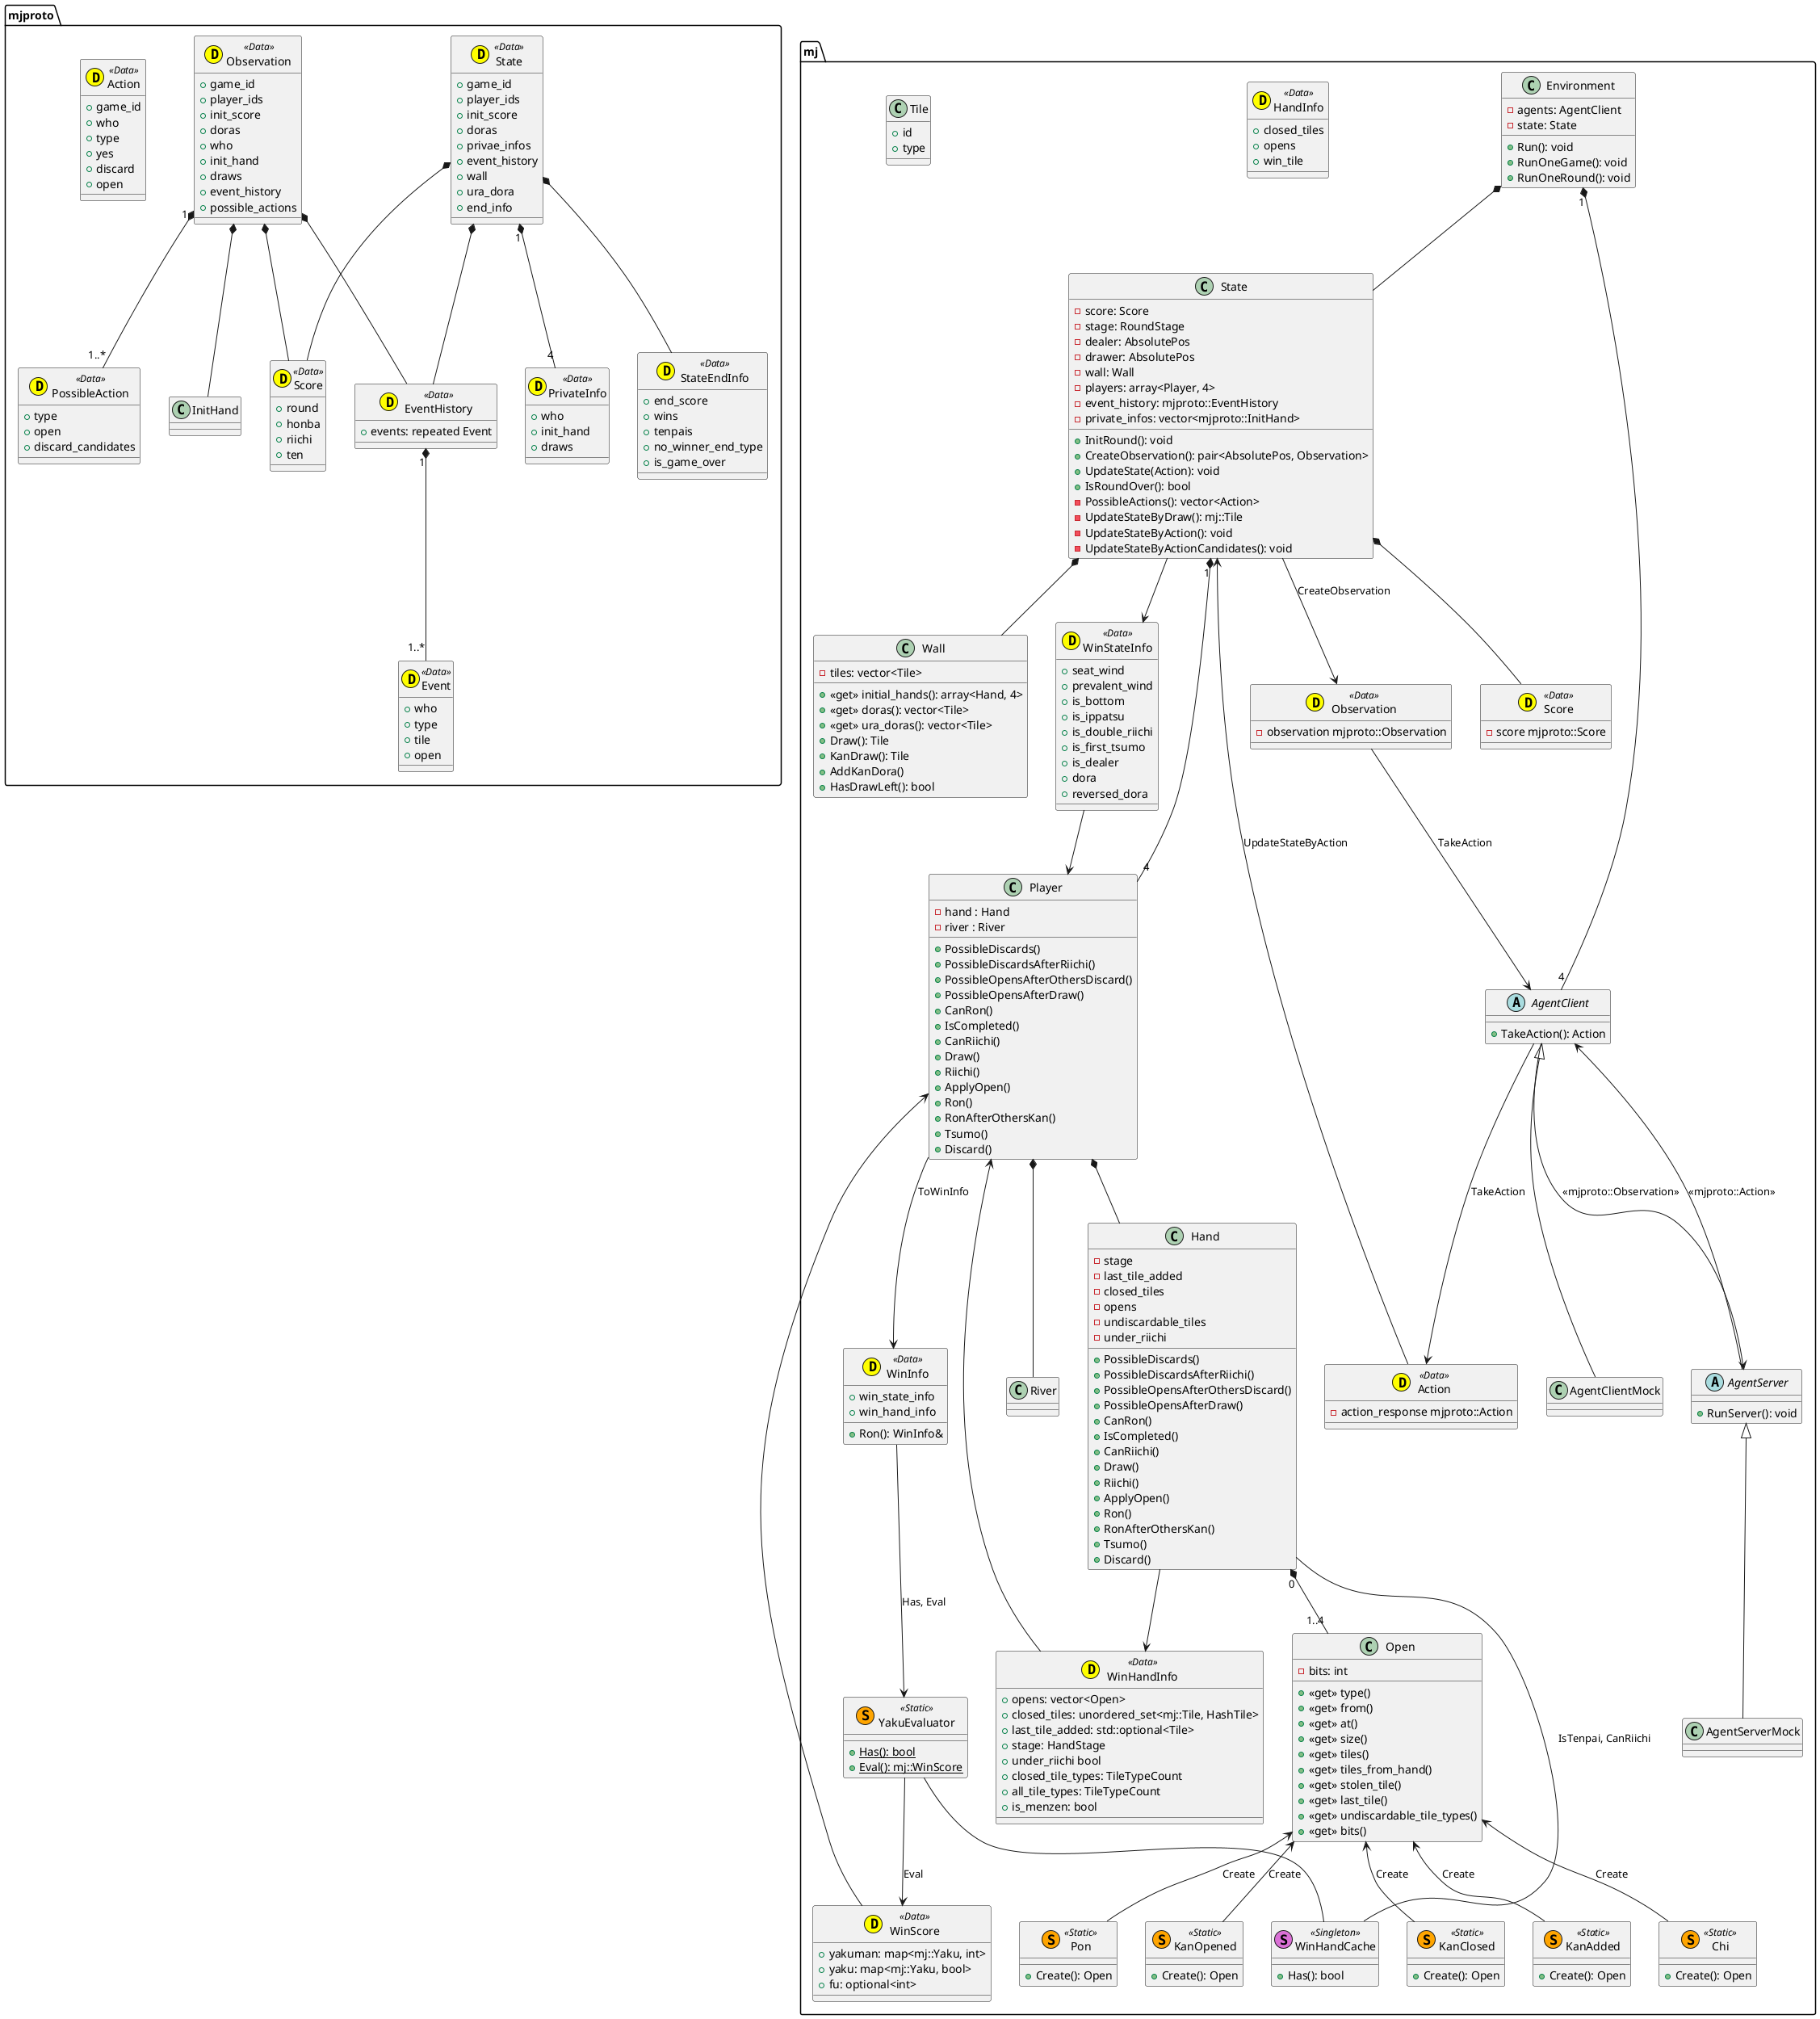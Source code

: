 @startuml

set namespaceSeparator ::

class mjproto::Score <<(D,yellow) Data>> {
  + round
  + honba 
  + riichi 
  + ten 
}

class mjproto::Event <<(D,yellow) Data>> {
  + who
  + type 
  + tile
  + open
}

class mjproto::EventHistory <<(D,yellow) Data>> {
  + events: repeated Event
}

class mjproto::PrivateInfo <<(D,yellow) Data>> {
  + who
  + init_hand
  + draws
}

class mjproto::PossibleAction <<(D,yellow) Data>> {
  + type
  + open 
  + discard_candidates
}

class mjproto::State <<(D,yellow) Data>> {
  + game_id
  + player_ids
  + init_score
  + doras
  + privae_infos
  + event_history
  + wall
  + ura_dora
  + end_info
} 

class mjproto::StateEndInfo <<(D,yellow) Data>> {
  + end_score
  + wins
  + tenpais 
  + no_winner_end_type
  + is_game_over
}

class mjproto::Observation <<(D,yellow) Data>> {
  + game_id
  + player_ids
  + init_score
  + doras
  + who
  + init_hand
  + draws
  + event_history
  + possible_actions
}

class mjproto::Action <<(D,yellow) Data>> { 
  + game_id 
  + who
  + type
  + yes
  + discard
  + open
}

mjproto::Observation *-- mjproto::Score
mjproto::Observation *-- mjproto::EventHistory
mjproto::Observation *-- mjproto::InitHand
mjproto::Observation "1" *-- "1..*" mjproto::PossibleAction

mjproto::State *-- mjproto::Score
mjproto::State *-- mjproto::EventHistory
mjproto::State "1" *-- "4" mjproto::PrivateInfo
mjproto::State *-- mjproto::StateEndInfo

mjproto::EventHistory "1" *-- "1..*" mjproto::Event


class mj::Environment {
    - agents: AgentClient
    - state: State
    + Run(): void
    + RunOneGame(): void
    + RunOneRound(): void
}

class mj::YakuEvaluator <<(S,orange) Static>> {
    + {static} Has(): bool
    + {static} Eval(): mj::WinScore
}

class mj::WinHandCache <<(S,orchid) Singleton>> {
    + Has(): bool
}

class mj::WinStateInfo <<(D,yellow) Data>> {
    + seat_wind
    + prevalent_wind
    + is_bottom
    + is_ippatsu
    + is_double_riichi
    + is_first_tsumo
    + is_dealer
    + dora
    + reversed_dora
}

class mj::WinInfo <<(D,yellow) Data>> {
    + win_state_info
    + win_hand_info
    + Ron(): WinInfo&
}

class mj::WinScore <<(D,yellow) Data>> {
    + yakuman: map<mj::Yaku, int>
    + yaku: map<mj::Yaku, bool>
    + fu: optional<int>
}

class mj::WinHandInfo <<(D,yellow) Data>> {
    + opens: vector<Open>
    + closed_tiles: unordered_set<mj::Tile, HashTile> 
    + last_tile_added: std::optional<Tile> 
    + stage: HandStage 
    + under_riichi bool 
    + closed_tile_types: TileTypeCount 
    + all_tile_types: TileTypeCount 
    + is_menzen: bool
}

class mj::HandInfo <<(D,yellow) Data>> {
    + closed_tiles
    + opens
    + win_tile
}

class mj::State {
    - score: Score
    - stage: RoundStage
    - dealer: AbsolutePos
    - drawer: AbsolutePos
    - wall: Wall
    - players: array<Player, 4>
    - event_history: mjproto::EventHistory
    - private_infos: vector<mjproto::InitHand>
    + InitRound(): void
    + CreateObservation(): pair<AbsolutePos, Observation>
    + UpdateState(Action): void
    + IsRoundOver(): bool
    - PossibleActions(): vector<Action>
    - UpdateStateByDraw(): mj::Tile
    - UpdateStateByAction(): void
    - UpdateStateByActionCandidates(): void
}

class mj::Player {
    - hand : Hand
    - river : River
    + PossibleDiscards()
    + PossibleDiscardsAfterRiichi()
    + PossibleOpensAfterOthersDiscard()
    + PossibleOpensAfterDraw()
    + CanRon()
    + IsCompleted()
    + CanRiichi()
    + Draw()
    + Riichi()
    + ApplyOpen()
    + Ron()
    + RonAfterOthersKan()
    + Tsumo()
    + Discard()
}

class mj::Observation <<(D,yellow) Data>> {
    - observation mjproto::Observation
}

abstract class mj::AgentClient {
    + TakeAction(): Action
}

class mj::AgentClientMock {

}

abstract class mj::AgentServer {
    + RunServer(): void
}

class mj::AgentServerMock{

}

class mj::Score <<(D,yellow) Data>> {
    - score mjproto::Score
}

class mj::Wall {
    - tiles: vector<Tile>
    + <<get>> initial_hands(): array<Hand, 4>
    + <<get>> doras(): vector<Tile>
    + <<get>> ura_doras(): vector<Tile>
    + Draw(): Tile
    + KanDraw(): Tile
    + AddKanDora()
    + HasDrawLeft(): bool
}

class mj::River {

} 

class mj::Action <<(D,yellow) Data>> {
    - action_response mjproto::Action
}

class mj::Hand {
    - stage
    - last_tile_added
    - closed_tiles
    - opens
    - undiscardable_tiles
    - under_riichi
    + PossibleDiscards()
    + PossibleDiscardsAfterRiichi()
    + PossibleOpensAfterOthersDiscard()
    + PossibleOpensAfterDraw()
    + CanRon()
    + IsCompleted()
    + CanRiichi()
    + Draw()
    + Riichi()
    + ApplyOpen()
    + Ron()
    + RonAfterOthersKan()
    + Tsumo()
    + Discard()

}

class mj::Open {
    - bits: int
    + <<get>> type()
    + <<get>> from()
    + <<get>> at()
    + <<get>> size()
    + <<get>> tiles()
    + <<get>> tiles_from_hand()
    + <<get>> stolen_tile()
    + <<get>> last_tile()
    + <<get>> undiscardable_tile_types()
    + <<get>> bits()
}

class mj::Chi <<(S,orange) Static>> {
    + Create(): Open
}

class mj::Pon <<(S,orange) Static>> {
    + Create(): Open
}

class mj::KanOpened <<(S,orange) Static>> {
    + Create(): Open
}

class mj::KanClosed <<(S,orange) Static>> {
    + Create(): Open
}

class mj::KanAdded <<(S,orange) Static>> {
    + Create(): Open
}

class mj::Tile {
    + id
    + type
}


mj::Environment "1" *-- "4" mj::AgentClient
mj::Environment *-- mj::State 

mj::State <-- mj::Action : UpdateStateByAction
mj::State *-- mj::Score 
mj::State *-- mj::Wall
mj::State "1" *-- "4" mj::Player
mj::State --> mj::Observation : CreateObservation
mj::State --> mj::WinStateInfo

mj::WinStateInfo --> mj::Player

mj::Observation --> mj::AgentClient : TakeAction

mj::Player *-- mj::Hand
mj::Player *-- mj::River 
mj::Player --> mj::WinInfo : ToWinInfo

mj::Hand "0" *-- "1..4" mj::Open
mj::Hand -- mj::WinHandCache : IsTenpai, CanRiichi
mj::Hand --> mj::WinHandInfo

mj::WinHandInfo --> mj::Player

mj::Open <-- mj::Chi : Create
mj::Open <-- mj::Pon : Create
mj::Open <-- mj::KanClosed : Create
mj::Open <-- mj::KanOpened : Create
mj::Open <-- mj::KanAdded : Create

mj::WinInfo --> mj::YakuEvaluator : Has, Eval

mj::YakuEvaluator -- mj::WinHandCache
mj::YakuEvaluator --> mj::WinScore : Eval

mj::WinScore --> mj::Player

mj::AgentClient --> mj::AgentServer : <<mjproto::Observation>>
mj::AgentClient --> mj::Action : TakeAction
mj::AgentClient <|-- mj::AgentClientMock

mj::AgentServer --> mj::AgentClient : <<mjproto::Action>>
mj::AgentServer <|-- mj::AgentServerMock


@enduml